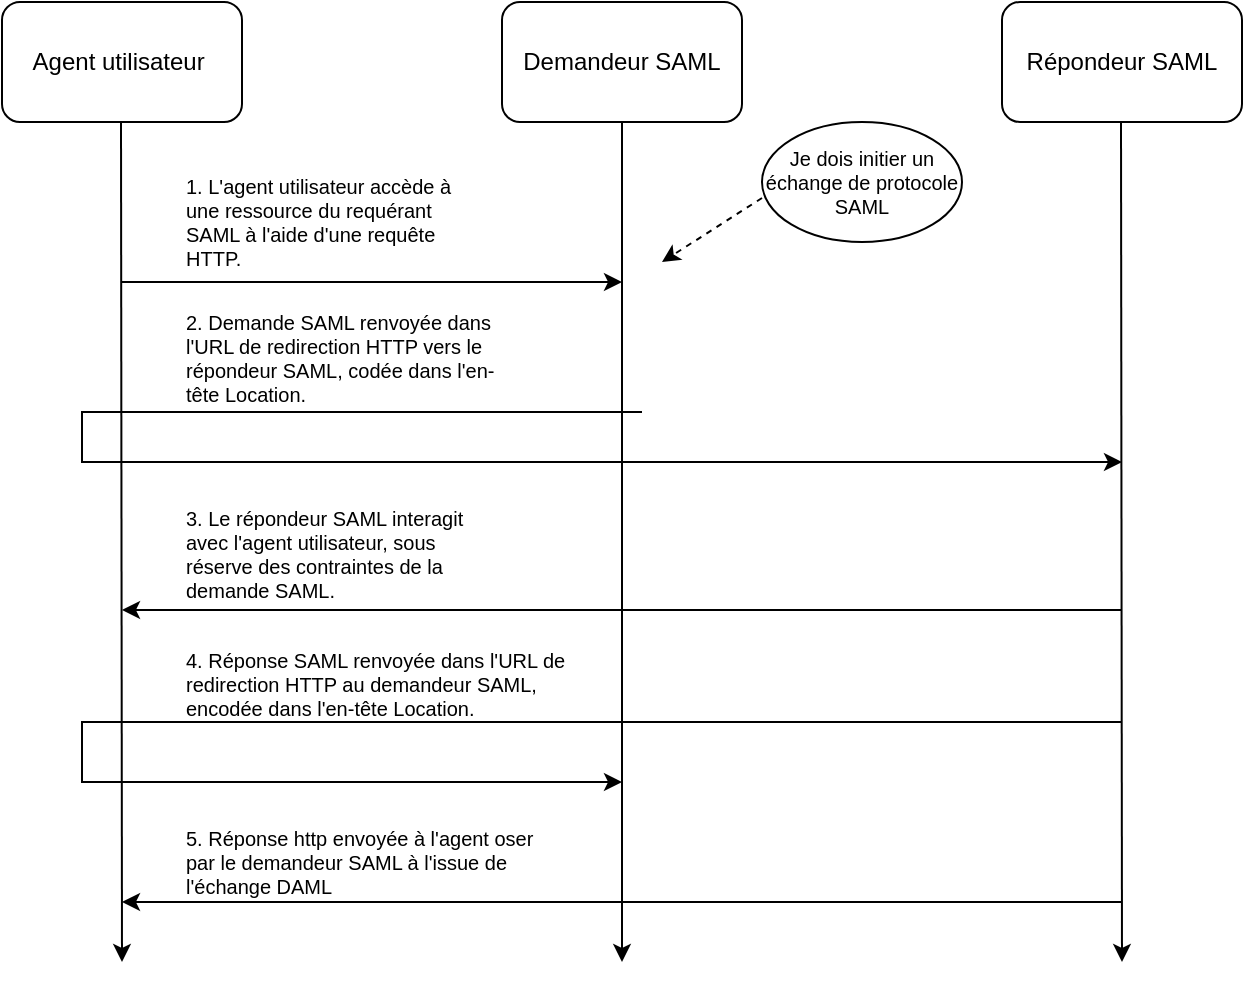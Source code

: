 <mxfile version="22.1.5" type="github">
  <diagram name="Page-1" id="39Vwh8VO5_ytnwaBQAZt">
    <mxGraphModel dx="746" dy="467" grid="1" gridSize="10" guides="1" tooltips="1" connect="1" arrows="1" fold="1" page="1" pageScale="1" pageWidth="827" pageHeight="1169" math="0" shadow="0">
      <root>
        <mxCell id="0" />
        <mxCell id="1" parent="0" />
        <mxCell id="QE6g7H2L4GNs4tz5ctJp-1" value="Répondeur SAML" style="rounded=1;whiteSpace=wrap;html=1;" vertex="1" parent="1">
          <mxGeometry x="600" y="100" width="120" height="60" as="geometry" />
        </mxCell>
        <mxCell id="QE6g7H2L4GNs4tz5ctJp-2" value="Demandeur SAML" style="rounded=1;whiteSpace=wrap;html=1;" vertex="1" parent="1">
          <mxGeometry x="350" y="100" width="120" height="60" as="geometry" />
        </mxCell>
        <mxCell id="QE6g7H2L4GNs4tz5ctJp-3" value="Agent utilisateur&amp;nbsp;" style="rounded=1;whiteSpace=wrap;html=1;" vertex="1" parent="1">
          <mxGeometry x="100" y="100" width="120" height="60" as="geometry" />
        </mxCell>
        <mxCell id="QE6g7H2L4GNs4tz5ctJp-4" value="" style="endArrow=classic;html=1;rounded=0;exitX=0.5;exitY=1;exitDx=0;exitDy=0;" edge="1" parent="1">
          <mxGeometry width="50" height="50" relative="1" as="geometry">
            <mxPoint x="159.5" y="160" as="sourcePoint" />
            <mxPoint x="160" y="580" as="targetPoint" />
            <Array as="points" />
          </mxGeometry>
        </mxCell>
        <mxCell id="QE6g7H2L4GNs4tz5ctJp-5" value="1. L&#39;agent utilisateur accède à une ressource du requérant SAML à l&#39;aide d&#39;une requête HTTP." style="text;whiteSpace=wrap;fontSize=10;" vertex="1" parent="1">
          <mxGeometry x="190" y="180" width="140" height="30" as="geometry" />
        </mxCell>
        <mxCell id="QE6g7H2L4GNs4tz5ctJp-10" value="" style="endArrow=classic;html=1;rounded=0;exitX=0.5;exitY=1;exitDx=0;exitDy=0;" edge="1" parent="1">
          <mxGeometry width="50" height="50" relative="1" as="geometry">
            <mxPoint x="659.5" y="160" as="sourcePoint" />
            <mxPoint x="660" y="580" as="targetPoint" />
          </mxGeometry>
        </mxCell>
        <mxCell id="QE6g7H2L4GNs4tz5ctJp-11" value="" style="endArrow=classic;html=1;rounded=0;exitX=0.5;exitY=1;exitDx=0;exitDy=0;" edge="1" parent="1" source="QE6g7H2L4GNs4tz5ctJp-2">
          <mxGeometry width="50" height="50" relative="1" as="geometry">
            <mxPoint x="414" y="170" as="sourcePoint" />
            <mxPoint x="410" y="580" as="targetPoint" />
          </mxGeometry>
        </mxCell>
        <mxCell id="QE6g7H2L4GNs4tz5ctJp-12" value="" style="endArrow=classic;html=1;rounded=0;" edge="1" parent="1">
          <mxGeometry width="50" height="50" relative="1" as="geometry">
            <mxPoint x="160" y="240" as="sourcePoint" />
            <mxPoint x="410" y="240" as="targetPoint" />
          </mxGeometry>
        </mxCell>
        <mxCell id="QE6g7H2L4GNs4tz5ctJp-13" value="" style="endArrow=classic;html=1;rounded=0;" edge="1" parent="1">
          <mxGeometry width="50" height="50" relative="1" as="geometry">
            <mxPoint x="420" y="305" as="sourcePoint" />
            <mxPoint x="660" y="330" as="targetPoint" />
            <Array as="points">
              <mxPoint x="140" y="305" />
              <mxPoint x="140" y="330" />
            </Array>
          </mxGeometry>
        </mxCell>
        <mxCell id="QE6g7H2L4GNs4tz5ctJp-14" value="2. Demande SAML renvoyée dans l&#39;URL de redirection HTTP vers le répondeur SAML, codée dans l&#39;en-tête Location." style="text;whiteSpace=wrap;fontSize=10;" vertex="1" parent="1">
          <mxGeometry x="190" y="248" width="160" height="50" as="geometry" />
        </mxCell>
        <mxCell id="QE6g7H2L4GNs4tz5ctJp-15" value="" style="endArrow=classic;html=1;rounded=0;" edge="1" parent="1">
          <mxGeometry width="50" height="50" relative="1" as="geometry">
            <mxPoint x="660" y="404" as="sourcePoint" />
            <mxPoint x="160" y="404" as="targetPoint" />
          </mxGeometry>
        </mxCell>
        <mxCell id="QE6g7H2L4GNs4tz5ctJp-16" value="3. Le répondeur SAML interagit avec l&#39;agent utilisateur, sous réserve des contraintes de la demande SAML." style="text;whiteSpace=wrap;fontSize=10;" vertex="1" parent="1">
          <mxGeometry x="190" y="346" width="160" height="50" as="geometry" />
        </mxCell>
        <mxCell id="QE6g7H2L4GNs4tz5ctJp-17" value="" style="endArrow=classic;html=1;rounded=0;" edge="1" parent="1">
          <mxGeometry width="50" height="50" relative="1" as="geometry">
            <mxPoint x="660" y="460" as="sourcePoint" />
            <mxPoint x="410" y="490" as="targetPoint" />
            <Array as="points">
              <mxPoint x="140" y="460" />
              <mxPoint x="140" y="490" />
            </Array>
          </mxGeometry>
        </mxCell>
        <mxCell id="QE6g7H2L4GNs4tz5ctJp-18" value="4. Réponse SAML renvoyée dans l&#39;URL de redirection HTTP au demandeur SAML, encodée dans l&#39;en-tête Location." style="text;whiteSpace=wrap;fontSize=10;" vertex="1" parent="1">
          <mxGeometry x="190" y="417" width="211" height="3" as="geometry" />
        </mxCell>
        <mxCell id="QE6g7H2L4GNs4tz5ctJp-19" value="" style="endArrow=classic;html=1;rounded=0;" edge="1" parent="1">
          <mxGeometry width="50" height="50" relative="1" as="geometry">
            <mxPoint x="660" y="550" as="sourcePoint" />
            <mxPoint x="160" y="550" as="targetPoint" />
          </mxGeometry>
        </mxCell>
        <mxCell id="QE6g7H2L4GNs4tz5ctJp-20" value="5. Réponse http envoyée à l&#39;agent oser par le demandeur SAML à l&#39;issue de l&#39;échange DAML" style="text;whiteSpace=wrap;fontSize=10;" vertex="1" parent="1">
          <mxGeometry x="190" y="506" width="190" height="40" as="geometry" />
        </mxCell>
        <mxCell id="QE6g7H2L4GNs4tz5ctJp-22" value="Je dois initier un échange de protocole SAML" style="ellipse;whiteSpace=wrap;html=1;fontSize=10;" vertex="1" parent="1">
          <mxGeometry x="480" y="160" width="100" height="60" as="geometry" />
        </mxCell>
        <mxCell id="QE6g7H2L4GNs4tz5ctJp-25" value="" style="endArrow=classic;html=1;rounded=0;dashed=1;" edge="1" parent="1">
          <mxGeometry width="50" height="50" relative="1" as="geometry">
            <mxPoint x="480" y="198" as="sourcePoint" />
            <mxPoint x="430" y="230" as="targetPoint" />
            <Array as="points" />
          </mxGeometry>
        </mxCell>
      </root>
    </mxGraphModel>
  </diagram>
</mxfile>
